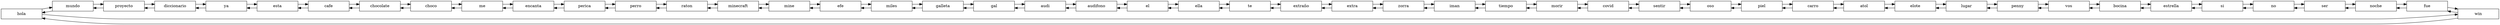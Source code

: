 digraph G{ 
rankdir=LR 
node[ shape = box] 
0[label = "hola" width=2.0 ]; 
1[label = "mundo" width=2.0 ]; 
2[label = "proyecto" width=2.0 ]; 
3[label = "diccionario" width=2.0 ]; 
4[label = "ya" width=2.0 ]; 
5[label = "esta" width=2.0 ]; 
6[label = "cafe" width=2.0 ]; 
7[label = "chocolate" width=2.0 ]; 
8[label = "choco" width=2.0 ]; 
9[label = "me" width=2.0 ]; 
10[label = "encanta" width=2.0 ]; 
11[label = "perica" width=2.0 ]; 
12[label = "perro" width=2.0 ]; 
13[label = "raton" width=2.0 ]; 
14[label = "minecraft" width=2.0 ]; 
15[label = "mine" width=2.0 ]; 
16[label = "efe" width=2.0 ]; 
17[label = "miles" width=2.0 ]; 
18[label = "galleta" width=2.0 ]; 
19[label = "gal" width=2.0 ]; 
20[label = "audi" width=2.0 ]; 
21[label = "audifono" width=2.0 ]; 
22[label = "el" width=2.0 ]; 
23[label = "ella" width=2.0 ]; 
24[label = "te" width=2.0 ]; 
25[label = "extraño" width=2.0 ]; 
26[label = "extra" width=2.0 ]; 
27[label = "zorra" width=2.0 ]; 
28[label = "iman" width=2.0 ]; 
29[label = "tiempo" width=2.0 ]; 
30[label = "morir" width=2.0 ]; 
31[label = "covid" width=2.0 ]; 
32[label = "sentir" width=2.0 ]; 
33[label = "oso" width=2.0 ]; 
34[label = "piel" width=2.0 ]; 
35[label = "carro" width=2.0 ]; 
36[label = "atol" width=2.0 ]; 
37[label = "elote" width=2.0 ]; 
38[label = "lugar" width=2.0 ]; 
39[label = "penny" width=2.0 ]; 
40[label = "vos" width=2.0 ]; 
41[label = "bocina" width=2.0 ]; 
42[label = "estrella" width=2.0 ]; 
43[label = "si" width=2.0 ]; 
44[label = "no" width=2.0 ]; 
45[label = "ser" width=2.0 ]; 
46[label = "noche" width=2.0 ]; 
47[label = "fue" width=2.0 ]; 
48[label = "win" width=2.0 ]; 
0 -> 1[dir = back]; 
0 -> 1 
1 -> 2[dir = back]; 
1 -> 2 
2 -> 3[dir = back]; 
2 -> 3 
3 -> 4[dir = back]; 
3 -> 4 
4 -> 5[dir = back]; 
4 -> 5 
5 -> 6[dir = back]; 
5 -> 6 
6 -> 7[dir = back]; 
6 -> 7 
7 -> 8[dir = back]; 
7 -> 8 
8 -> 9[dir = back]; 
8 -> 9 
9 -> 10[dir = back]; 
9 -> 10 
10 -> 11[dir = back]; 
10 -> 11 
11 -> 12[dir = back]; 
11 -> 12 
12 -> 13[dir = back]; 
12 -> 13 
13 -> 14[dir = back]; 
13 -> 14 
14 -> 15[dir = back]; 
14 -> 15 
15 -> 16[dir = back]; 
15 -> 16 
16 -> 17[dir = back]; 
16 -> 17 
17 -> 18[dir = back]; 
17 -> 18 
18 -> 19[dir = back]; 
18 -> 19 
19 -> 20[dir = back]; 
19 -> 20 
20 -> 21[dir = back]; 
20 -> 21 
21 -> 22[dir = back]; 
21 -> 22 
22 -> 23[dir = back]; 
22 -> 23 
23 -> 24[dir = back]; 
23 -> 24 
24 -> 25[dir = back]; 
24 -> 25 
25 -> 26[dir = back]; 
25 -> 26 
26 -> 27[dir = back]; 
26 -> 27 
27 -> 28[dir = back]; 
27 -> 28 
28 -> 29[dir = back]; 
28 -> 29 
29 -> 30[dir = back]; 
29 -> 30 
30 -> 31[dir = back]; 
30 -> 31 
31 -> 32[dir = back]; 
31 -> 32 
32 -> 33[dir = back]; 
32 -> 33 
33 -> 34[dir = back]; 
33 -> 34 
34 -> 35[dir = back]; 
34 -> 35 
35 -> 36[dir = back]; 
35 -> 36 
36 -> 37[dir = back]; 
36 -> 37 
37 -> 38[dir = back]; 
37 -> 38 
38 -> 39[dir = back]; 
38 -> 39 
39 -> 40[dir = back]; 
39 -> 40 
40 -> 41[dir = back]; 
40 -> 41 
41 -> 42[dir = back]; 
41 -> 42 
42 -> 43[dir = back]; 
42 -> 43 
43 -> 44[dir = back]; 
43 -> 44 
44 -> 45[dir = back]; 
44 -> 45 
45 -> 46[dir = back]; 
45 -> 46 
46 -> 47[dir = back]; 
46 -> 47 
47 -> 48[dir = back]; 
47 -> 48 
0 -> 48[dir = back]; 
0 -> 48 
}